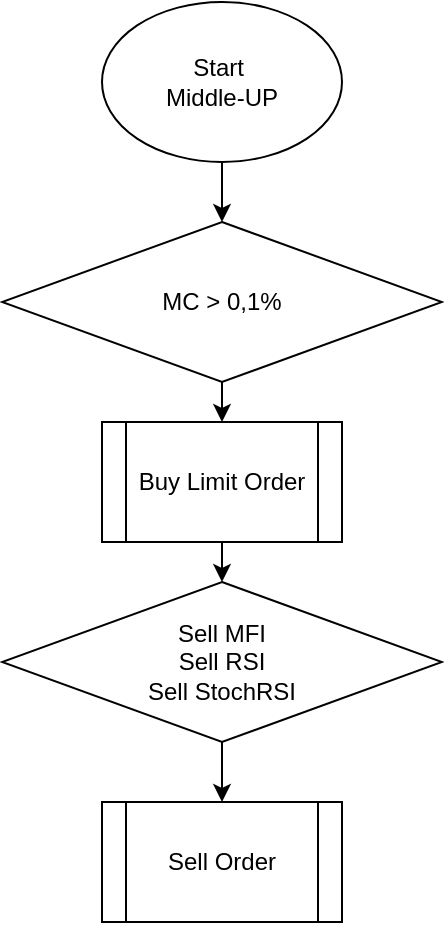 <mxfile version="12.1.3" type="device" pages="1"><diagram id="GxUXIXvcqlSYsqRxQ4Wl" name="Pagina-1"><mxGraphModel dx="1024" dy="588" grid="1" gridSize="10" guides="1" tooltips="1" connect="1" arrows="1" fold="1" page="1" pageScale="1" pageWidth="827" pageHeight="1169" math="0" shadow="0"><root><mxCell id="0"/><mxCell id="1" parent="0"/><mxCell id="IWZswqF9KYGVlGxAVw-d-3" style="edgeStyle=orthogonalEdgeStyle;rounded=0;orthogonalLoop=1;jettySize=auto;html=1;exitX=0.5;exitY=1;exitDx=0;exitDy=0;entryX=0.5;entryY=0;entryDx=0;entryDy=0;" parent="1" source="IWZswqF9KYGVlGxAVw-d-1" target="IWZswqF9KYGVlGxAVw-d-2" edge="1"><mxGeometry relative="1" as="geometry"/></mxCell><mxCell id="IWZswqF9KYGVlGxAVw-d-1" value="Start&amp;nbsp;&lt;br&gt;Middle-UP" style="ellipse;whiteSpace=wrap;html=1;" parent="1" vertex="1"><mxGeometry x="340" y="10" width="120" height="80" as="geometry"/></mxCell><mxCell id="IWZswqF9KYGVlGxAVw-d-10" style="edgeStyle=orthogonalEdgeStyle;rounded=0;orthogonalLoop=1;jettySize=auto;html=1;exitX=0.5;exitY=1;exitDx=0;exitDy=0;entryX=0.5;entryY=0;entryDx=0;entryDy=0;" parent="1" source="IWZswqF9KYGVlGxAVw-d-2" target="IWZswqF9KYGVlGxAVw-d-8" edge="1"><mxGeometry relative="1" as="geometry"/></mxCell><mxCell id="IWZswqF9KYGVlGxAVw-d-2" value="MC &amp;gt; 0,1%" style="rhombus;whiteSpace=wrap;html=1;" parent="1" vertex="1"><mxGeometry x="290" y="120" width="220" height="80" as="geometry"/></mxCell><mxCell id="IWZswqF9KYGVlGxAVw-d-12" style="edgeStyle=orthogonalEdgeStyle;rounded=0;orthogonalLoop=1;jettySize=auto;html=1;exitX=0.5;exitY=1;exitDx=0;exitDy=0;entryX=0.5;entryY=0;entryDx=0;entryDy=0;" parent="1" source="IWZswqF9KYGVlGxAVw-d-7" target="IWZswqF9KYGVlGxAVw-d-9" edge="1"><mxGeometry relative="1" as="geometry"/></mxCell><mxCell id="IWZswqF9KYGVlGxAVw-d-7" value="Sell MFI&lt;br&gt;Sell RSI&lt;br&gt;Sell StochRSI" style="rhombus;whiteSpace=wrap;html=1;" parent="1" vertex="1"><mxGeometry x="290" y="300" width="220" height="80" as="geometry"/></mxCell><mxCell id="IWZswqF9KYGVlGxAVw-d-11" style="edgeStyle=orthogonalEdgeStyle;rounded=0;orthogonalLoop=1;jettySize=auto;html=1;exitX=0.5;exitY=1;exitDx=0;exitDy=0;entryX=0.5;entryY=0;entryDx=0;entryDy=0;" parent="1" source="IWZswqF9KYGVlGxAVw-d-8" target="IWZswqF9KYGVlGxAVw-d-7" edge="1"><mxGeometry relative="1" as="geometry"/></mxCell><mxCell id="IWZswqF9KYGVlGxAVw-d-8" value="Buy Limit Order" style="shape=process;whiteSpace=wrap;html=1;backgroundOutline=1;" parent="1" vertex="1"><mxGeometry x="340" y="220" width="120" height="60" as="geometry"/></mxCell><mxCell id="IWZswqF9KYGVlGxAVw-d-9" value="Sell Order" style="shape=process;whiteSpace=wrap;html=1;backgroundOutline=1;" parent="1" vertex="1"><mxGeometry x="340" y="410" width="120" height="60" as="geometry"/></mxCell></root></mxGraphModel></diagram></mxfile>